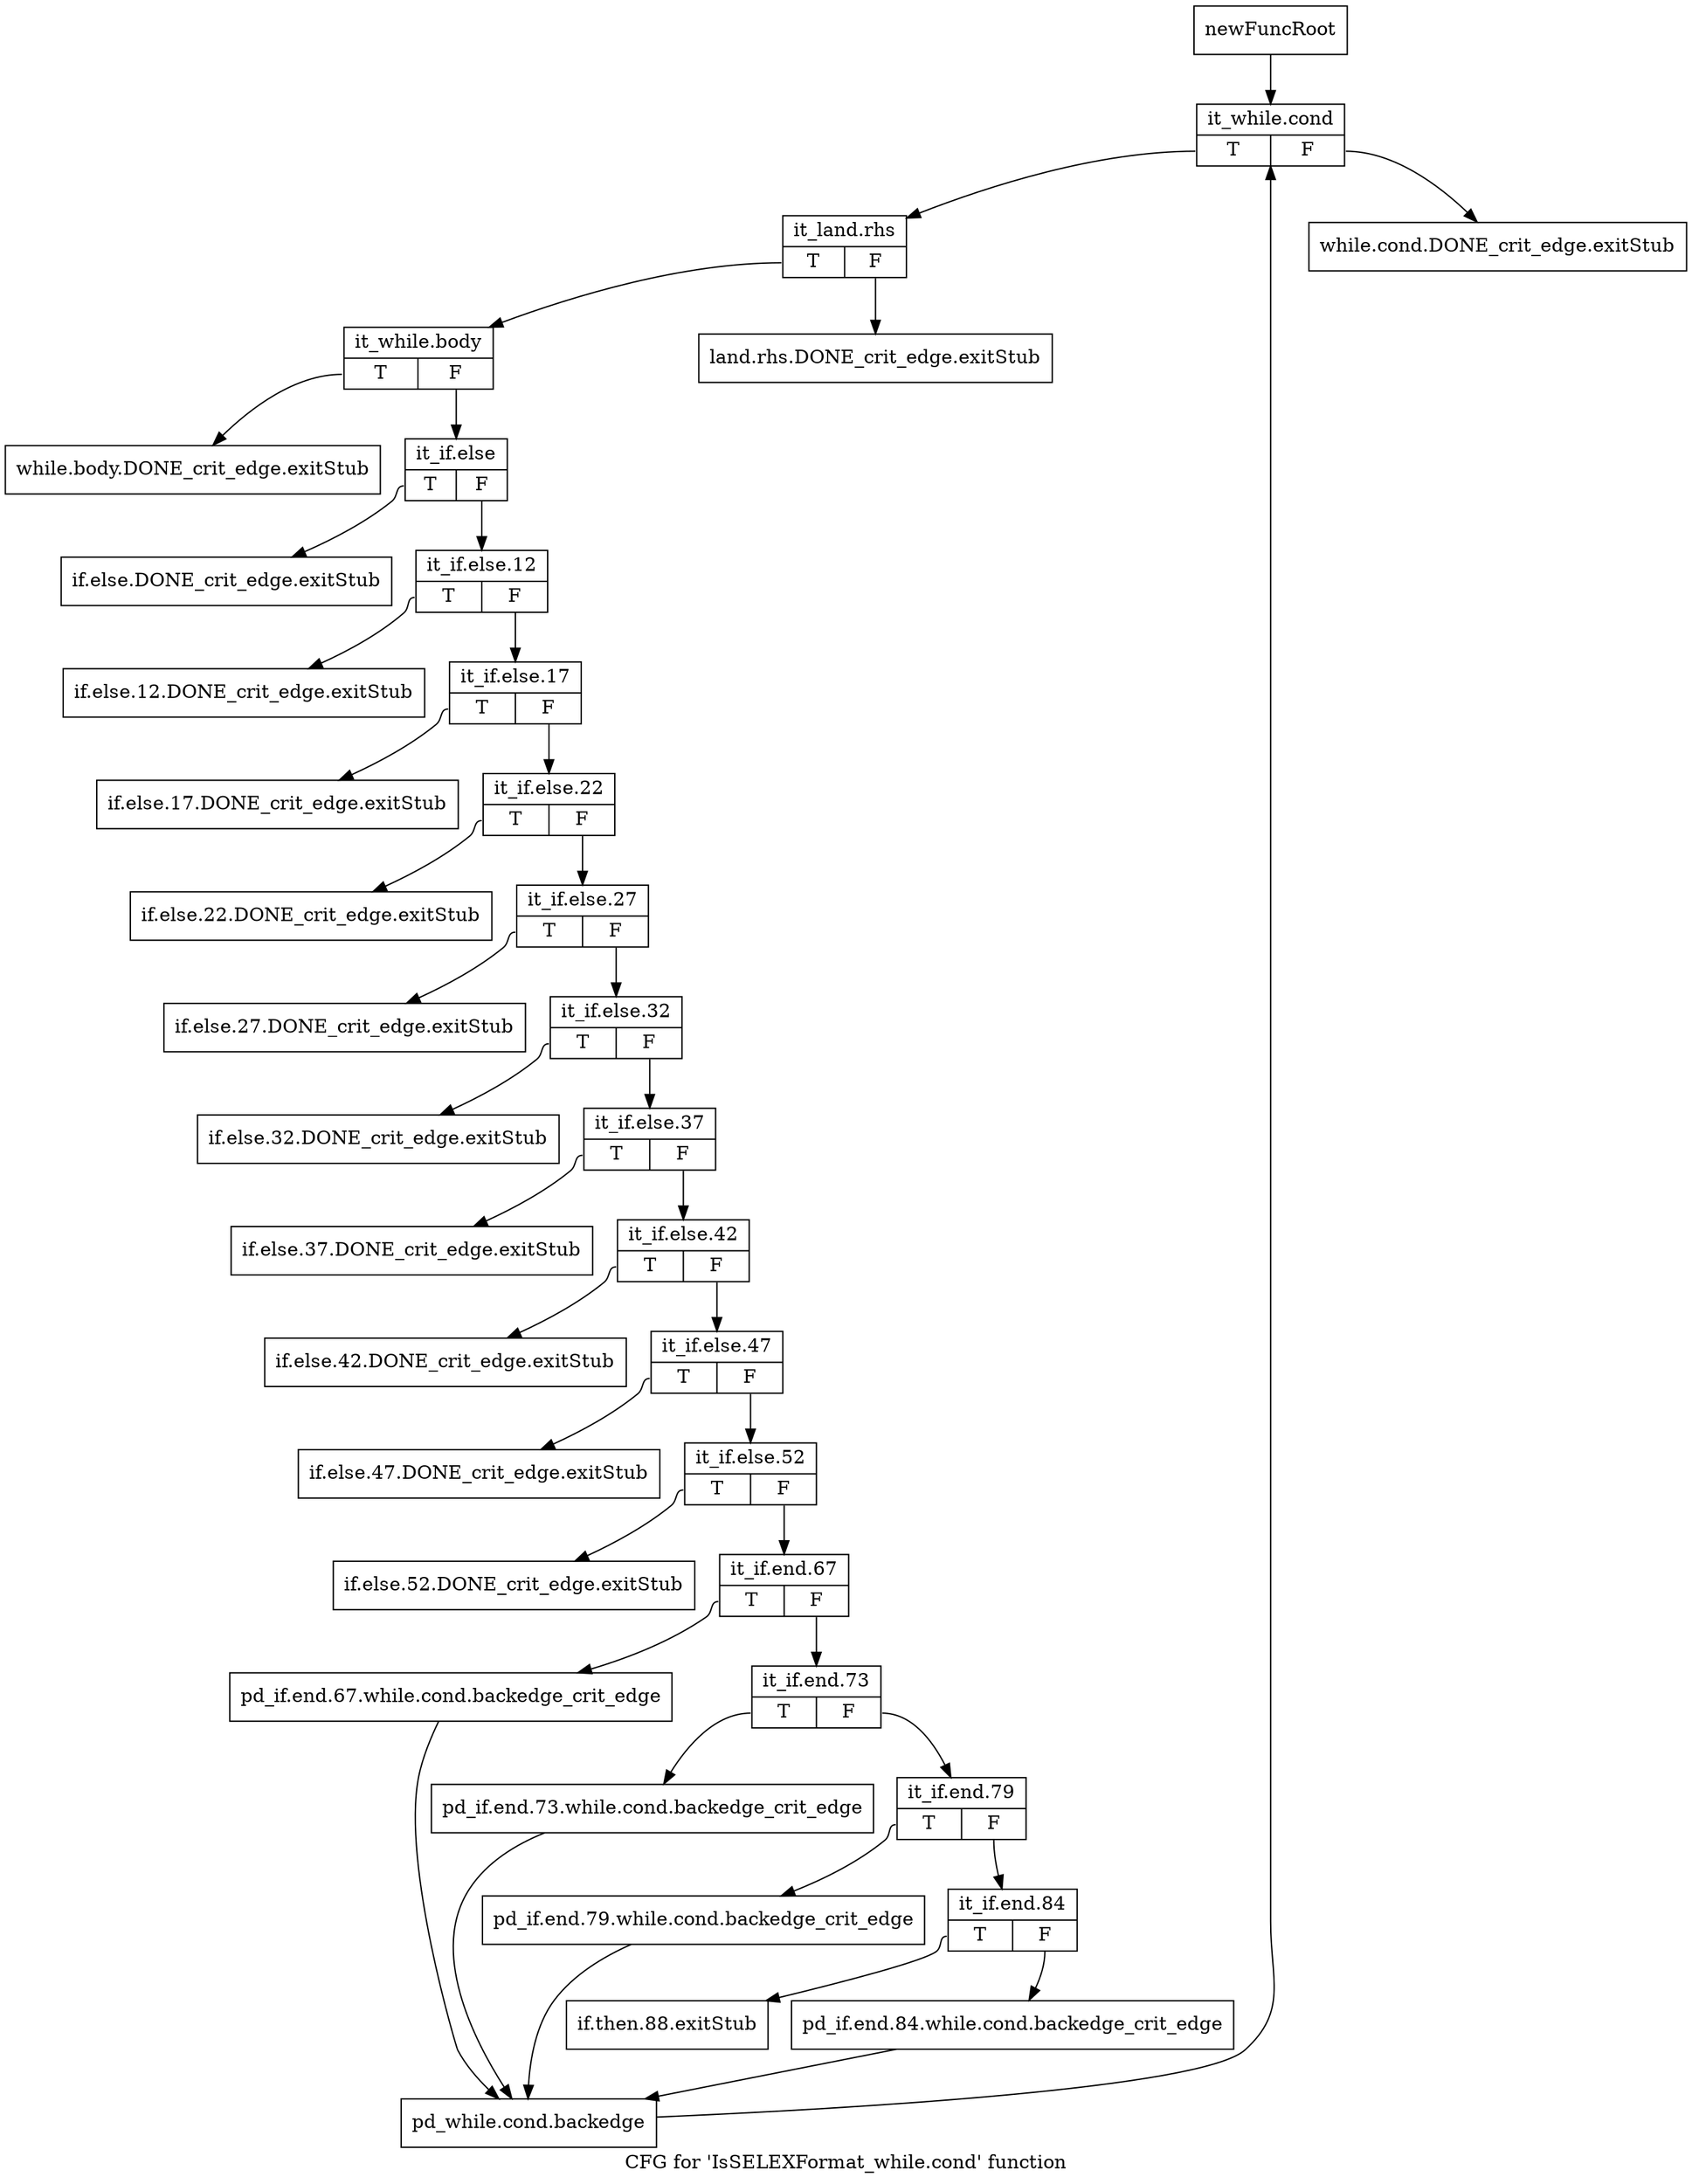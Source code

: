 digraph "CFG for 'IsSELEXFormat_while.cond' function" {
	label="CFG for 'IsSELEXFormat_while.cond' function";

	Node0x33e9350 [shape=record,label="{newFuncRoot}"];
	Node0x33e9350 -> Node0x33e9800;
	Node0x33e93a0 [shape=record,label="{while.cond.DONE_crit_edge.exitStub}"];
	Node0x33e93f0 [shape=record,label="{land.rhs.DONE_crit_edge.exitStub}"];
	Node0x33e9440 [shape=record,label="{while.body.DONE_crit_edge.exitStub}"];
	Node0x33e9490 [shape=record,label="{if.else.DONE_crit_edge.exitStub}"];
	Node0x33e94e0 [shape=record,label="{if.else.12.DONE_crit_edge.exitStub}"];
	Node0x33e9530 [shape=record,label="{if.else.17.DONE_crit_edge.exitStub}"];
	Node0x33e9580 [shape=record,label="{if.else.22.DONE_crit_edge.exitStub}"];
	Node0x33e95d0 [shape=record,label="{if.else.27.DONE_crit_edge.exitStub}"];
	Node0x33e9620 [shape=record,label="{if.else.32.DONE_crit_edge.exitStub}"];
	Node0x33e9670 [shape=record,label="{if.else.37.DONE_crit_edge.exitStub}"];
	Node0x33e96c0 [shape=record,label="{if.else.42.DONE_crit_edge.exitStub}"];
	Node0x33e9710 [shape=record,label="{if.else.47.DONE_crit_edge.exitStub}"];
	Node0x33e9760 [shape=record,label="{if.else.52.DONE_crit_edge.exitStub}"];
	Node0x33e97b0 [shape=record,label="{if.then.88.exitStub}"];
	Node0x33e9800 [shape=record,label="{it_while.cond|{<s0>T|<s1>F}}"];
	Node0x33e9800:s0 -> Node0x33e9850;
	Node0x33e9800:s1 -> Node0x33e93a0;
	Node0x33e9850 [shape=record,label="{it_land.rhs|{<s0>T|<s1>F}}"];
	Node0x33e9850:s0 -> Node0x33e98a0;
	Node0x33e9850:s1 -> Node0x33e93f0;
	Node0x33e98a0 [shape=record,label="{it_while.body|{<s0>T|<s1>F}}"];
	Node0x33e98a0:s0 -> Node0x33e9440;
	Node0x33e98a0:s1 -> Node0x33e98f0;
	Node0x33e98f0 [shape=record,label="{it_if.else|{<s0>T|<s1>F}}"];
	Node0x33e98f0:s0 -> Node0x33e9490;
	Node0x33e98f0:s1 -> Node0x33e9940;
	Node0x33e9940 [shape=record,label="{it_if.else.12|{<s0>T|<s1>F}}"];
	Node0x33e9940:s0 -> Node0x33e94e0;
	Node0x33e9940:s1 -> Node0x33e9990;
	Node0x33e9990 [shape=record,label="{it_if.else.17|{<s0>T|<s1>F}}"];
	Node0x33e9990:s0 -> Node0x33e9530;
	Node0x33e9990:s1 -> Node0x33e99e0;
	Node0x33e99e0 [shape=record,label="{it_if.else.22|{<s0>T|<s1>F}}"];
	Node0x33e99e0:s0 -> Node0x33e9580;
	Node0x33e99e0:s1 -> Node0x33e9a30;
	Node0x33e9a30 [shape=record,label="{it_if.else.27|{<s0>T|<s1>F}}"];
	Node0x33e9a30:s0 -> Node0x33e95d0;
	Node0x33e9a30:s1 -> Node0x33e9a80;
	Node0x33e9a80 [shape=record,label="{it_if.else.32|{<s0>T|<s1>F}}"];
	Node0x33e9a80:s0 -> Node0x33e9620;
	Node0x33e9a80:s1 -> Node0x33e9ad0;
	Node0x33e9ad0 [shape=record,label="{it_if.else.37|{<s0>T|<s1>F}}"];
	Node0x33e9ad0:s0 -> Node0x33e9670;
	Node0x33e9ad0:s1 -> Node0x33e9b20;
	Node0x33e9b20 [shape=record,label="{it_if.else.42|{<s0>T|<s1>F}}"];
	Node0x33e9b20:s0 -> Node0x33e96c0;
	Node0x33e9b20:s1 -> Node0x33e9b70;
	Node0x33e9b70 [shape=record,label="{it_if.else.47|{<s0>T|<s1>F}}"];
	Node0x33e9b70:s0 -> Node0x33e9710;
	Node0x33e9b70:s1 -> Node0x33e9bc0;
	Node0x33e9bc0 [shape=record,label="{it_if.else.52|{<s0>T|<s1>F}}"];
	Node0x33e9bc0:s0 -> Node0x33e9760;
	Node0x33e9bc0:s1 -> Node0x33e9c10;
	Node0x33e9c10 [shape=record,label="{it_if.end.67|{<s0>T|<s1>F}}"];
	Node0x33e9c10:s0 -> Node0x33e9e40;
	Node0x33e9c10:s1 -> Node0x33e9c60;
	Node0x33e9c60 [shape=record,label="{it_if.end.73|{<s0>T|<s1>F}}"];
	Node0x33e9c60:s0 -> Node0x33e9df0;
	Node0x33e9c60:s1 -> Node0x33e9cb0;
	Node0x33e9cb0 [shape=record,label="{it_if.end.79|{<s0>T|<s1>F}}"];
	Node0x33e9cb0:s0 -> Node0x33e9da0;
	Node0x33e9cb0:s1 -> Node0x33e9d00;
	Node0x33e9d00 [shape=record,label="{it_if.end.84|{<s0>T|<s1>F}}"];
	Node0x33e9d00:s0 -> Node0x33e97b0;
	Node0x33e9d00:s1 -> Node0x33e9d50;
	Node0x33e9d50 [shape=record,label="{pd_if.end.84.while.cond.backedge_crit_edge}"];
	Node0x33e9d50 -> Node0x33e9e90;
	Node0x33e9da0 [shape=record,label="{pd_if.end.79.while.cond.backedge_crit_edge}"];
	Node0x33e9da0 -> Node0x33e9e90;
	Node0x33e9df0 [shape=record,label="{pd_if.end.73.while.cond.backedge_crit_edge}"];
	Node0x33e9df0 -> Node0x33e9e90;
	Node0x33e9e40 [shape=record,label="{pd_if.end.67.while.cond.backedge_crit_edge}"];
	Node0x33e9e40 -> Node0x33e9e90;
	Node0x33e9e90 [shape=record,label="{pd_while.cond.backedge}"];
	Node0x33e9e90 -> Node0x33e9800;
}
